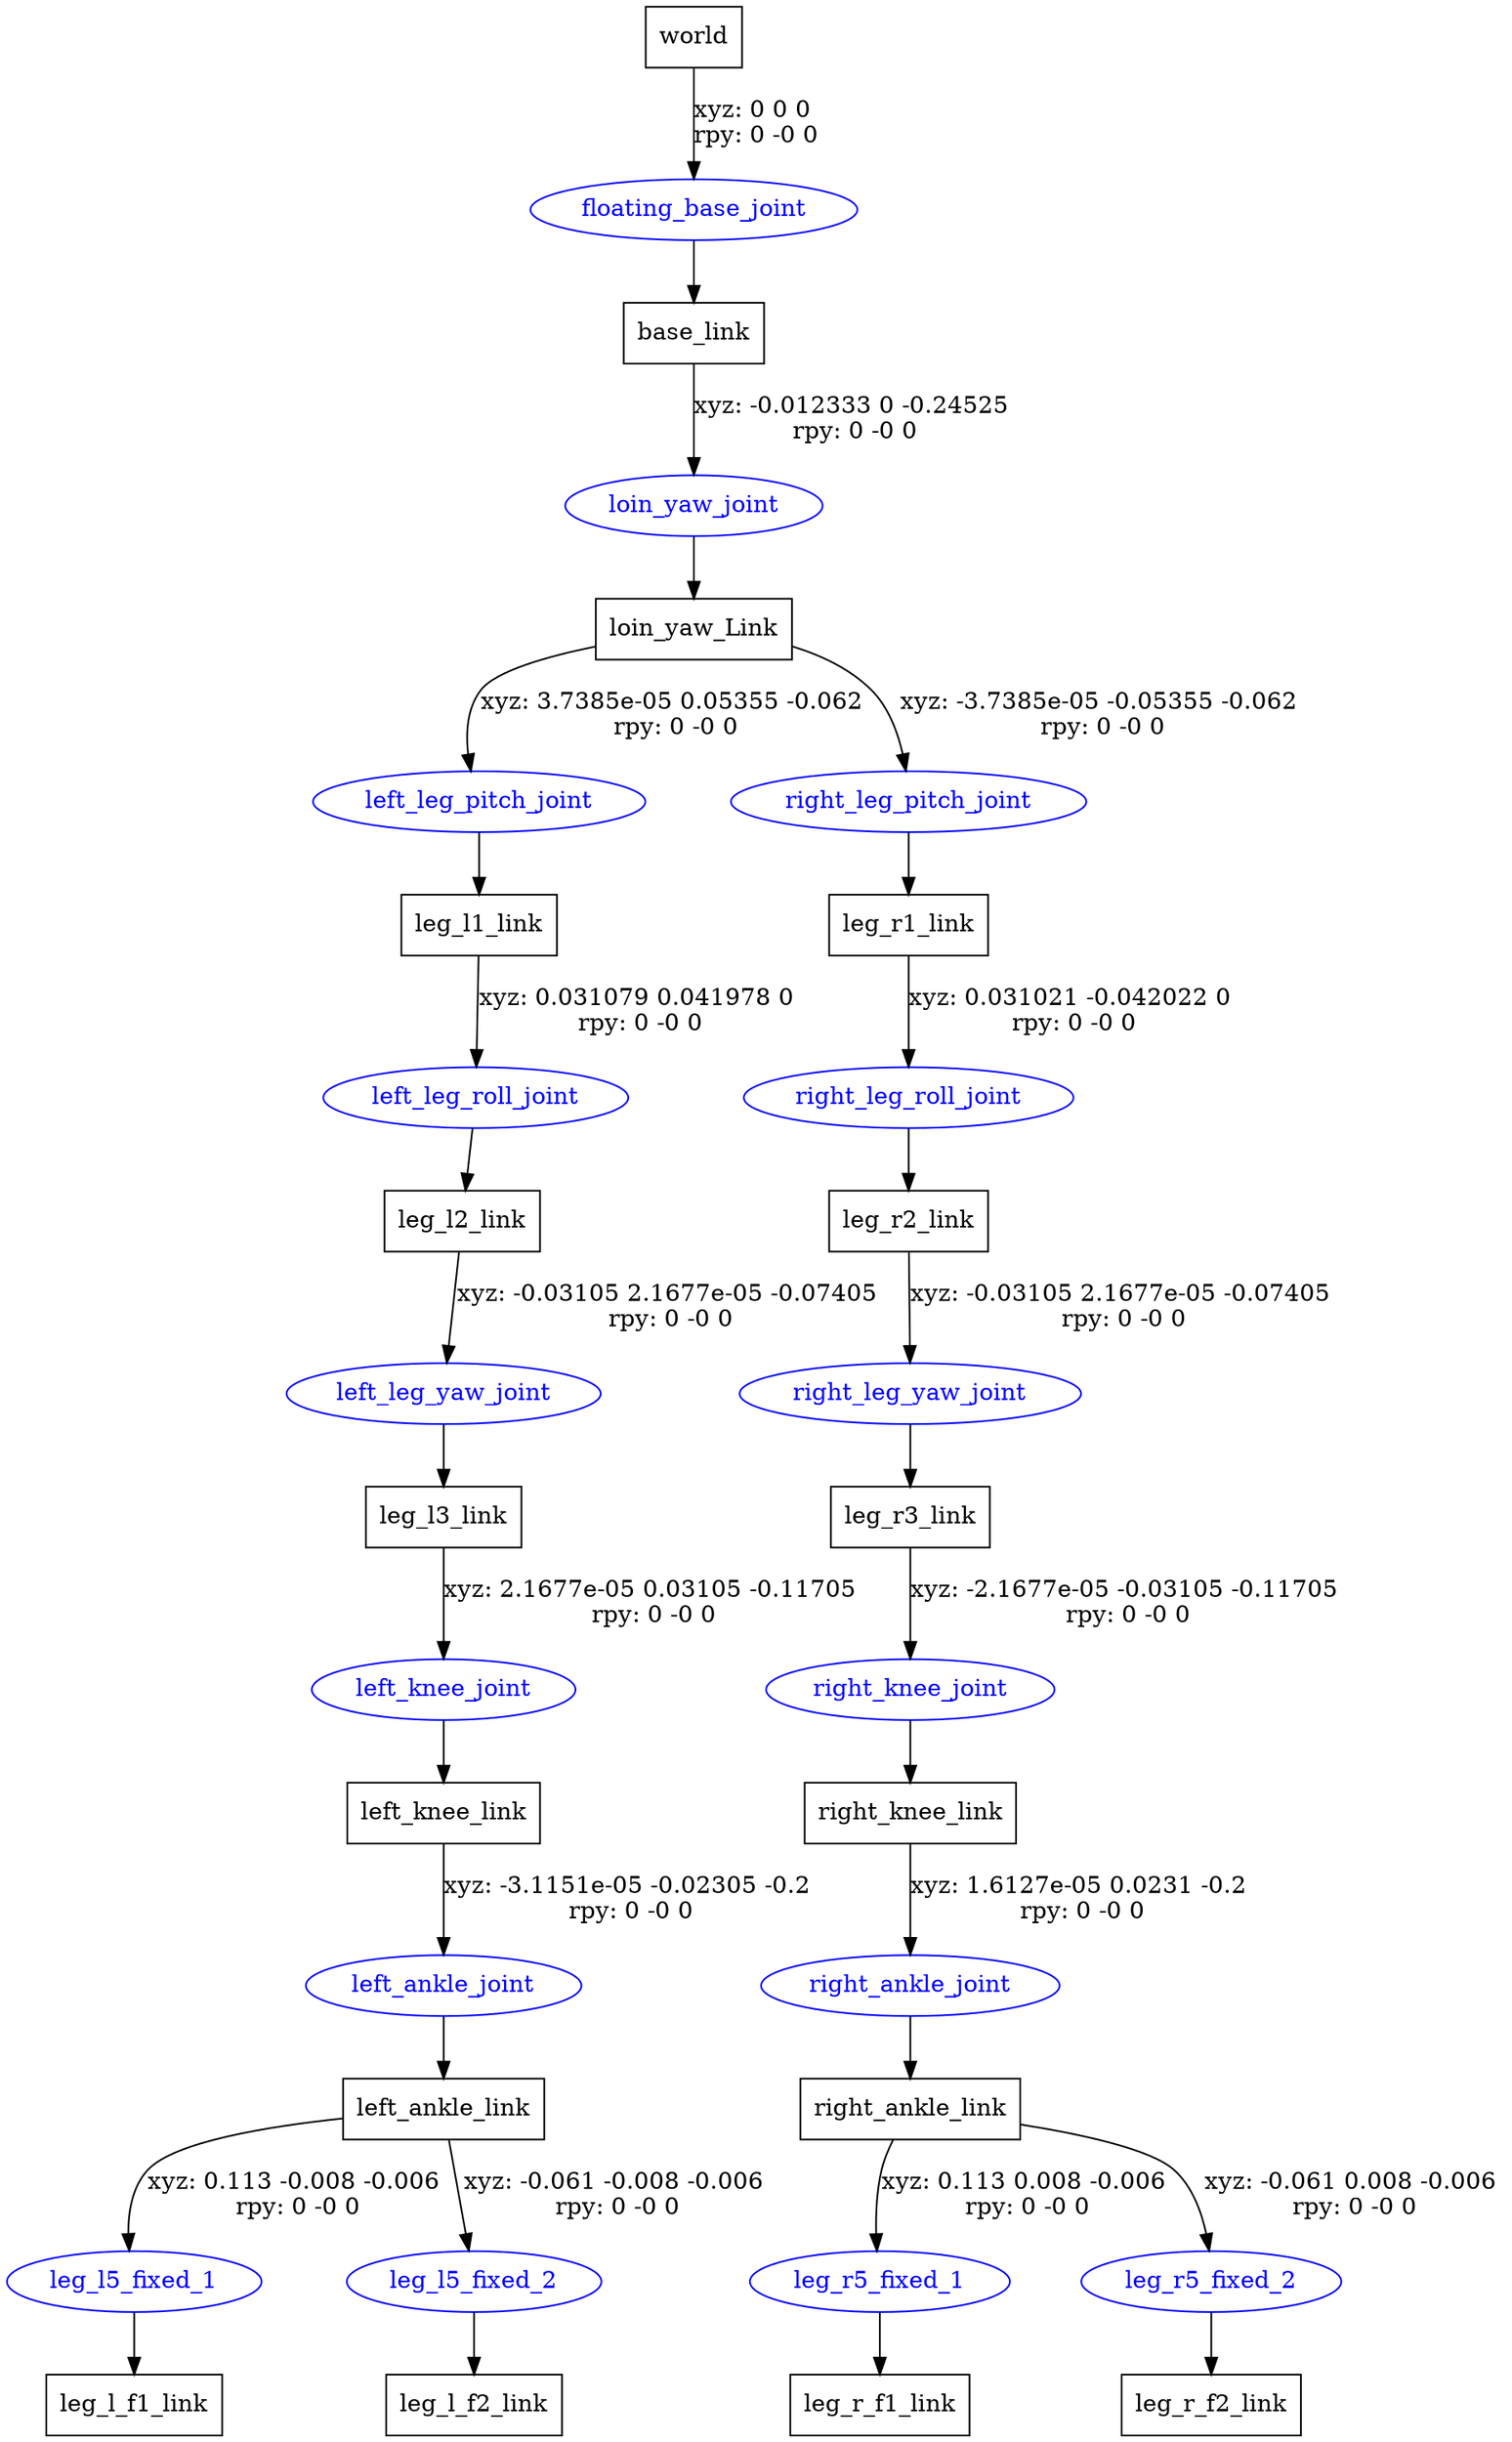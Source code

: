 digraph G {
node [shape=box];
"world" [label="world"];
"base_link" [label="base_link"];
"loin_yaw_Link" [label="loin_yaw_Link"];
"leg_l1_link" [label="leg_l1_link"];
"leg_l2_link" [label="leg_l2_link"];
"leg_l3_link" [label="leg_l3_link"];
"left_knee_link" [label="left_knee_link"];
"left_ankle_link" [label="left_ankle_link"];
"leg_l_f1_link" [label="leg_l_f1_link"];
"leg_l_f2_link" [label="leg_l_f2_link"];
"leg_r1_link" [label="leg_r1_link"];
"leg_r2_link" [label="leg_r2_link"];
"leg_r3_link" [label="leg_r3_link"];
"right_knee_link" [label="right_knee_link"];
"right_ankle_link" [label="right_ankle_link"];
"leg_r_f1_link" [label="leg_r_f1_link"];
"leg_r_f2_link" [label="leg_r_f2_link"];
node [shape=ellipse, color=blue, fontcolor=blue];
"world" -> "floating_base_joint" [label="xyz: 0 0 0 \nrpy: 0 -0 0"]
"floating_base_joint" -> "base_link"
"base_link" -> "loin_yaw_joint" [label="xyz: -0.012333 0 -0.24525 \nrpy: 0 -0 0"]
"loin_yaw_joint" -> "loin_yaw_Link"
"loin_yaw_Link" -> "left_leg_pitch_joint" [label="xyz: 3.7385e-05 0.05355 -0.062 \nrpy: 0 -0 0"]
"left_leg_pitch_joint" -> "leg_l1_link"
"leg_l1_link" -> "left_leg_roll_joint" [label="xyz: 0.031079 0.041978 0 \nrpy: 0 -0 0"]
"left_leg_roll_joint" -> "leg_l2_link"
"leg_l2_link" -> "left_leg_yaw_joint" [label="xyz: -0.03105 2.1677e-05 -0.07405 \nrpy: 0 -0 0"]
"left_leg_yaw_joint" -> "leg_l3_link"
"leg_l3_link" -> "left_knee_joint" [label="xyz: 2.1677e-05 0.03105 -0.11705 \nrpy: 0 -0 0"]
"left_knee_joint" -> "left_knee_link"
"left_knee_link" -> "left_ankle_joint" [label="xyz: -3.1151e-05 -0.02305 -0.2 \nrpy: 0 -0 0"]
"left_ankle_joint" -> "left_ankle_link"
"left_ankle_link" -> "leg_l5_fixed_1" [label="xyz: 0.113 -0.008 -0.006 \nrpy: 0 -0 0"]
"leg_l5_fixed_1" -> "leg_l_f1_link"
"left_ankle_link" -> "leg_l5_fixed_2" [label="xyz: -0.061 -0.008 -0.006 \nrpy: 0 -0 0"]
"leg_l5_fixed_2" -> "leg_l_f2_link"
"loin_yaw_Link" -> "right_leg_pitch_joint" [label="xyz: -3.7385e-05 -0.05355 -0.062 \nrpy: 0 -0 0"]
"right_leg_pitch_joint" -> "leg_r1_link"
"leg_r1_link" -> "right_leg_roll_joint" [label="xyz: 0.031021 -0.042022 0 \nrpy: 0 -0 0"]
"right_leg_roll_joint" -> "leg_r2_link"
"leg_r2_link" -> "right_leg_yaw_joint" [label="xyz: -0.03105 2.1677e-05 -0.07405 \nrpy: 0 -0 0"]
"right_leg_yaw_joint" -> "leg_r3_link"
"leg_r3_link" -> "right_knee_joint" [label="xyz: -2.1677e-05 -0.03105 -0.11705 \nrpy: 0 -0 0"]
"right_knee_joint" -> "right_knee_link"
"right_knee_link" -> "right_ankle_joint" [label="xyz: 1.6127e-05 0.0231 -0.2 \nrpy: 0 -0 0"]
"right_ankle_joint" -> "right_ankle_link"
"right_ankle_link" -> "leg_r5_fixed_1" [label="xyz: 0.113 0.008 -0.006 \nrpy: 0 -0 0"]
"leg_r5_fixed_1" -> "leg_r_f1_link"
"right_ankle_link" -> "leg_r5_fixed_2" [label="xyz: -0.061 0.008 -0.006 \nrpy: 0 -0 0"]
"leg_r5_fixed_2" -> "leg_r_f2_link"
}
